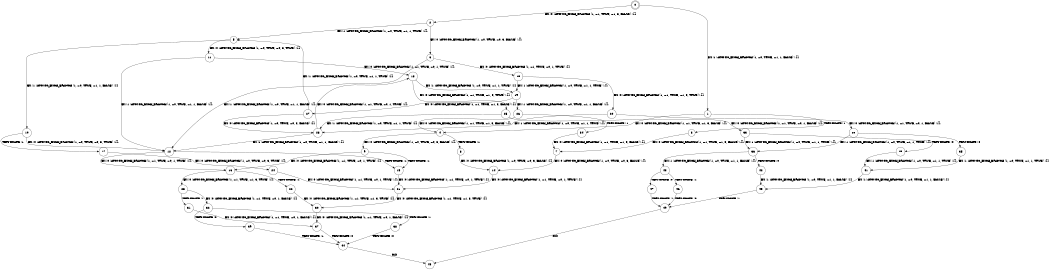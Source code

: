 digraph BCG {
size = "7, 10.5";
center = TRUE;
node [shape = circle];
0 [peripheries = 2];
0 -> 1 [label = "EX !1 !ATOMIC_EXCH_BRANCH (1, +0, TRUE, +1, 1, FALSE) !{}"];
0 -> 2 [label = "EX !0 !ATOMIC_EXCH_BRANCH (1, +1, TRUE, +1, 3, FALSE) !{}"];
1 -> 3 [label = "TERMINATE !1"];
1 -> 4 [label = "EX !0 !ATOMIC_EXCH_BRANCH (1, +1, TRUE, +1, 3, FALSE) !{}"];
2 -> 5 [label = "EX !1 !ATOMIC_EXCH_BRANCH (1, +0, TRUE, +1, 1, TRUE) !{}"];
2 -> 6 [label = "EX !0 !ATOMIC_EXCH_BRANCH (1, +0, TRUE, +0, 3, FALSE) !{}"];
3 -> 7 [label = "EX !0 !ATOMIC_EXCH_BRANCH (1, +1, TRUE, +1, 3, FALSE) !{}"];
4 -> 8 [label = "TERMINATE !1"];
4 -> 9 [label = "EX !0 !ATOMIC_EXCH_BRANCH (1, +0, TRUE, +0, 3, FALSE) !{}"];
5 -> 10 [label = "EX !1 !ATOMIC_EXCH_BRANCH (1, +0, TRUE, +1, 1, FALSE) !{}"];
5 -> 11 [label = "EX !0 !ATOMIC_EXCH_BRANCH (1, +0, TRUE, +0, 3, TRUE) !{}"];
6 -> 12 [label = "EX !1 !ATOMIC_EXCH_BRANCH (1, +0, TRUE, +1, 1, FALSE) !{}"];
6 -> 13 [label = "EX !0 !ATOMIC_EXCH_BRANCH (1, +1, TRUE, +0, 1, TRUE) !{}"];
7 -> 14 [label = "EX !0 !ATOMIC_EXCH_BRANCH (1, +0, TRUE, +0, 3, FALSE) !{}"];
8 -> 14 [label = "EX !0 !ATOMIC_EXCH_BRANCH (1, +0, TRUE, +0, 3, FALSE) !{}"];
9 -> 15 [label = "TERMINATE !1"];
9 -> 16 [label = "EX !0 !ATOMIC_EXCH_BRANCH (1, +1, TRUE, +0, 1, TRUE) !{}"];
10 -> 17 [label = "TERMINATE !1"];
10 -> 12 [label = "EX !0 !ATOMIC_EXCH_BRANCH (1, +0, TRUE, +0, 3, TRUE) !{}"];
11 -> 12 [label = "EX !1 !ATOMIC_EXCH_BRANCH (1, +0, TRUE, +1, 1, FALSE) !{}"];
11 -> 18 [label = "EX !0 !ATOMIC_EXCH_BRANCH (1, +1, TRUE, +0, 1, TRUE) !{}"];
12 -> 15 [label = "TERMINATE !1"];
12 -> 16 [label = "EX !0 !ATOMIC_EXCH_BRANCH (1, +1, TRUE, +0, 1, TRUE) !{}"];
13 -> 19 [label = "EX !1 !ATOMIC_EXCH_BRANCH (1, +0, TRUE, +1, 1, TRUE) !{}"];
13 -> 20 [label = "EX !0 !ATOMIC_EXCH_BRANCH (1, +1, TRUE, +1, 3, TRUE) !{}"];
14 -> 21 [label = "EX !0 !ATOMIC_EXCH_BRANCH (1, +1, TRUE, +0, 1, TRUE) !{}"];
15 -> 21 [label = "EX !0 !ATOMIC_EXCH_BRANCH (1, +1, TRUE, +0, 1, TRUE) !{}"];
16 -> 22 [label = "TERMINATE !1"];
16 -> 23 [label = "EX !0 !ATOMIC_EXCH_BRANCH (1, +1, TRUE, +1, 3, TRUE) !{}"];
17 -> 24 [label = "EX !0 !ATOMIC_EXCH_BRANCH (1, +0, TRUE, +0, 3, TRUE) !{}"];
18 -> 19 [label = "EX !1 !ATOMIC_EXCH_BRANCH (1, +0, TRUE, +1, 1, TRUE) !{}"];
18 -> 25 [label = "EX !0 !ATOMIC_EXCH_BRANCH (1, +1, TRUE, +1, 3, TRUE) !{}"];
19 -> 26 [label = "EX !1 !ATOMIC_EXCH_BRANCH (1, +0, TRUE, +1, 1, FALSE) !{}"];
19 -> 27 [label = "EX !0 !ATOMIC_EXCH_BRANCH (1, +1, TRUE, +1, 3, FALSE) !{}"];
20 -> 28 [label = "EX !1 !ATOMIC_EXCH_BRANCH (1, +0, TRUE, +1, 1, TRUE) !{}"];
20 -> 29 [label = "EX !0 !ATOMIC_EXCH_BRANCH (1, +1, TRUE, +0, 1, FALSE) !{}"];
21 -> 30 [label = "EX !0 !ATOMIC_EXCH_BRANCH (1, +1, TRUE, +1, 3, TRUE) !{}"];
22 -> 30 [label = "EX !0 !ATOMIC_EXCH_BRANCH (1, +1, TRUE, +1, 3, TRUE) !{}"];
23 -> 31 [label = "TERMINATE !1"];
23 -> 32 [label = "EX !0 !ATOMIC_EXCH_BRANCH (1, +1, TRUE, +0, 1, FALSE) !{}"];
24 -> 21 [label = "EX !0 !ATOMIC_EXCH_BRANCH (1, +1, TRUE, +0, 1, TRUE) !{}"];
25 -> 28 [label = "EX !1 !ATOMIC_EXCH_BRANCH (1, +0, TRUE, +1, 1, TRUE) !{}"];
25 -> 33 [label = "EX !0 !ATOMIC_EXCH_BRANCH (1, +1, TRUE, +0, 1, FALSE) !{}"];
26 -> 34 [label = "TERMINATE !1"];
26 -> 4 [label = "EX !0 !ATOMIC_EXCH_BRANCH (1, +1, TRUE, +1, 3, FALSE) !{}"];
27 -> 5 [label = "EX !1 !ATOMIC_EXCH_BRANCH (1, +0, TRUE, +1, 1, TRUE) !{}"];
27 -> 28 [label = "EX !0 !ATOMIC_EXCH_BRANCH (1, +0, TRUE, +0, 3, FALSE) !{}"];
28 -> 12 [label = "EX !1 !ATOMIC_EXCH_BRANCH (1, +0, TRUE, +1, 1, FALSE) !{}"];
28 -> 18 [label = "EX !0 !ATOMIC_EXCH_BRANCH (1, +1, TRUE, +0, 1, TRUE) !{}"];
29 -> 35 [label = "TERMINATE !0"];
29 -> 36 [label = "EX !1 !ATOMIC_EXCH_BRANCH (1, +0, TRUE, +1, 1, TRUE) !{}"];
30 -> 37 [label = "EX !0 !ATOMIC_EXCH_BRANCH (1, +1, TRUE, +0, 1, FALSE) !{}"];
31 -> 37 [label = "EX !0 !ATOMIC_EXCH_BRANCH (1, +1, TRUE, +0, 1, FALSE) !{}"];
32 -> 38 [label = "TERMINATE !1"];
32 -> 39 [label = "TERMINATE !0"];
33 -> 40 [label = "TERMINATE !0"];
33 -> 36 [label = "EX !1 !ATOMIC_EXCH_BRANCH (1, +0, TRUE, +1, 1, TRUE) !{}"];
34 -> 7 [label = "EX !0 !ATOMIC_EXCH_BRANCH (1, +1, TRUE, +1, 3, FALSE) !{}"];
35 -> 41 [label = "EX !1 !ATOMIC_EXCH_BRANCH (1, +0, TRUE, +1, 1, TRUE) !{}"];
36 -> 42 [label = "TERMINATE !0"];
36 -> 43 [label = "EX !1 !ATOMIC_EXCH_BRANCH (1, +0, TRUE, +1, 1, FALSE) !{}"];
37 -> 44 [label = "TERMINATE !0"];
38 -> 44 [label = "TERMINATE !0"];
39 -> 44 [label = "TERMINATE !1"];
40 -> 41 [label = "EX !1 !ATOMIC_EXCH_BRANCH (1, +0, TRUE, +1, 1, TRUE) !{}"];
41 -> 45 [label = "EX !1 !ATOMIC_EXCH_BRANCH (1, +0, TRUE, +1, 1, FALSE) !{}"];
42 -> 45 [label = "EX !1 !ATOMIC_EXCH_BRANCH (1, +0, TRUE, +1, 1, FALSE) !{}"];
43 -> 46 [label = "TERMINATE !1"];
43 -> 47 [label = "TERMINATE !0"];
44 -> 48 [label = "exit"];
45 -> 49 [label = "TERMINATE !1"];
46 -> 49 [label = "TERMINATE !0"];
47 -> 49 [label = "TERMINATE !1"];
49 -> 48 [label = "exit"];
}
